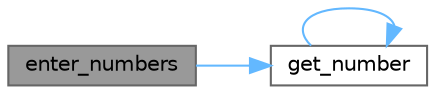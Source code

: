 digraph "enter_numbers"
{
 // LATEX_PDF_SIZE
  bgcolor="transparent";
  edge [fontname=Helvetica,fontsize=10,labelfontname=Helvetica,labelfontsize=10];
  node [fontname=Helvetica,fontsize=10,shape=box,height=0.2,width=0.4];
  rankdir="LR";
  Node1 [id="Node000001",label="enter_numbers",height=0.2,width=0.4,color="gray40", fillcolor="grey60", style="filled", fontcolor="black",tooltip="a function for entering coefs"];
  Node1 -> Node2 [id="edge3_Node000001_Node000002",color="steelblue1",style="solid",tooltip=" "];
  Node2 [id="Node000002",label="get_number",height=0.2,width=0.4,color="grey40", fillcolor="white", style="filled",URL="$input__output_8cpp.html#aa0a28338715c34f353f610273e667954",tooltip="function for getting a number from user"];
  Node2 -> Node2 [id="edge4_Node000002_Node000002",color="steelblue1",style="solid",tooltip=" "];
}
